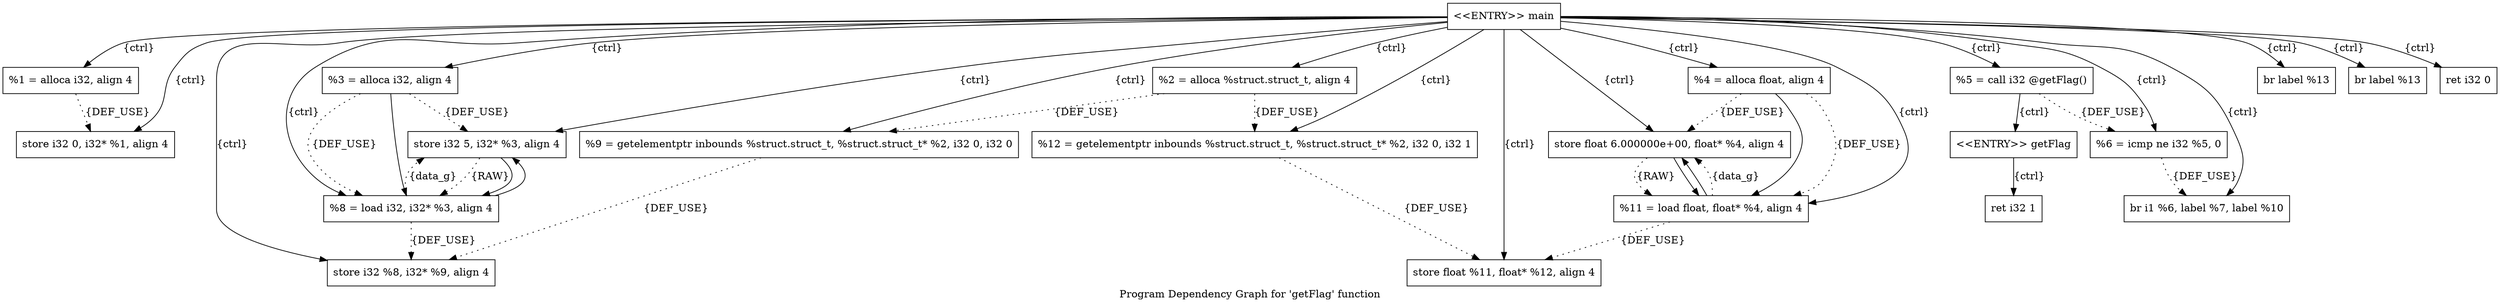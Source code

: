 digraph "Program Dependency Graph for 'getFlag' function" {
	label="Program Dependency Graph for 'getFlag' function";
graph [ splines=true ]
	Node0x7ff39e508370 [shape=record,label="{\<\<ENTRY\>\> getFlag}"];
	Node0x7ff39e508370 -> Node0x7ff39e5083c0[style=solid, label = "{ctrl}"];
	Node0x7ff39e5083c0 [shape=record,label="{  ret i32 1}"];
	Node0x7ff39e508550 [shape=record,label="{  %1 = alloca i32, align 4}"];
	Node0x7ff39e508550 -> Node0x7ff39e508d20[style=dotted,label = "{DEF_USE}" ];
	Node0x7ff39e508d20 [shape=record,label="{  store i32 0, i32* %1, align 4}"];
	Node0x7ff39e508f80 [shape=record,label="{  %2 = alloca %struct.struct_t, align 4}"];
	Node0x7ff39e508f80 -> Node0x7ff39e508d00[style=dotted,label = "{DEF_USE}" ];
	Node0x7ff39e508f80 -> Node0x7ff39e509b70[style=dotted,label = "{DEF_USE}" ];
	Node0x7ff39e508d00 [shape=record,label="{  %9 = getelementptr inbounds %struct.struct_t, %struct.struct_t* %2, i32 0, i32 0}"];
	Node0x7ff39e508d00 -> Node0x7ff39e509fd0[style=dotted,label = "{DEF_USE}" ];
	Node0x7ff39e509b70 [shape=record,label="{  %12 = getelementptr inbounds %struct.struct_t, %struct.struct_t* %2, i32 0, i32 1}"];
	Node0x7ff39e509b70 -> Node0x7ff39e50a120[style=dotted,label = "{DEF_USE}" ];
	Node0x7ff39e508f60 [shape=record,label="{  %3 = alloca i32, align 4}"];
	Node0x7ff39e508f60 -> Node0x7ff39e509c40[style=dotted,label = "{DEF_USE}" ];
	Node0x7ff39e508f60 -> Node0x7ff39e509d10[style=dotted,label = "{DEF_USE}" ];
	Node0x7ff39e508f60 -> Node0x7ff39e509d10;
	Node0x7ff39e509c40 [shape=record,label="{  store i32 5, i32* %3, align 4}"];
	Node0x7ff39e509c40 -> Node0x7ff39e509d10[style=dotted,label = "{RAW} "];
	Node0x7ff39e509c40 -> Node0x7ff39e509d10;
	Node0x7ff39e509d10 [shape=record,label="{  %8 = load i32, i32* %3, align 4}"];
	Node0x7ff39e509d10 -> Node0x7ff39e509c40[style=dotted, label = "{data_g}"];
	Node0x7ff39e509d10 -> Node0x7ff39e509fd0[style=dotted,label = "{DEF_USE}" ];
	Node0x7ff39e509d10 -> Node0x7ff39e509c40;
	Node0x7ff39e509d60 [shape=record,label="{  %4 = alloca float, align 4}"];
	Node0x7ff39e509d60 -> Node0x7ff39e509db0[style=dotted,label = "{DEF_USE}" ];
	Node0x7ff39e509d60 -> Node0x7ff39e509e00[style=dotted,label = "{DEF_USE}" ];
	Node0x7ff39e509d60 -> Node0x7ff39e509e00;
	Node0x7ff39e509db0 [shape=record,label="{  store float 6.000000e+00, float* %4, align 4}"];
	Node0x7ff39e509db0 -> Node0x7ff39e509e00[style=dotted,label = "{RAW} "];
	Node0x7ff39e509db0 -> Node0x7ff39e509e00;
	Node0x7ff39e509e00 [shape=record,label="{  %11 = load float, float* %4, align 4}"];
	Node0x7ff39e509e00 -> Node0x7ff39e509db0[style=dotted, label = "{data_g}"];
	Node0x7ff39e509e00 -> Node0x7ff39e50a120[style=dotted,label = "{DEF_USE}" ];
	Node0x7ff39e509e00 -> Node0x7ff39e509db0;
	Node0x7ff39e509e50 [shape=record,label="{  %5 = call i32 @getFlag()}"];
	Node0x7ff39e509e50 -> Node0x7ff39e509f00[style=dotted,label = "{DEF_USE}" ];
	Node0x7ff39e509e50 -> Node0x7ff39e508370[style=solid, label = "{ctrl}"];
	Node0x7ff39e509f00 [shape=record,label="{  %6 = icmp ne i32 %5, 0}"];
	Node0x7ff39e509f00 -> Node0x7ff39e509f50[style=dotted,label = "{DEF_USE}" ];
	Node0x7ff39e509f50 [shape=record,label="{  br i1 %6, label %7, label %10}"];
	Node0x7ff39e509fd0 [shape=record,label="{  store i32 %8, i32* %9, align 4}"];
	Node0x7ff39e50a120 [shape=record,label="{  store float %11, float* %12, align 4}"];
	Node0x7ff39e50a1a0 [shape=record,label="{\<\<ENTRY\>\> main}"];
	Node0x7ff39e50a1a0 -> Node0x7ff39e508550[style=solid, label = "{ctrl}"];
	Node0x7ff39e50a1a0 -> Node0x7ff39e508f80[style=solid, label = "{ctrl}"];
	Node0x7ff39e50a1a0 -> Node0x7ff39e508f60[style=solid, label = "{ctrl}"];
	Node0x7ff39e50a1a0 -> Node0x7ff39e509d60[style=solid, label = "{ctrl}"];
	Node0x7ff39e50a1a0 -> Node0x7ff39e508d20[style=solid, label = "{ctrl}"];
	Node0x7ff39e50a1a0 -> Node0x7ff39e509c40[style=solid, label = "{ctrl}"];
	Node0x7ff39e50a1a0 -> Node0x7ff39e509db0[style=solid, label = "{ctrl}"];
	Node0x7ff39e50a1a0 -> Node0x7ff39e509e50[style=solid, label = "{ctrl}"];
	Node0x7ff39e50a1a0 -> Node0x7ff39e509f00[style=solid, label = "{ctrl}"];
	Node0x7ff39e50a1a0 -> Node0x7ff39e509f50[style=solid, label = "{ctrl}"];
	Node0x7ff39e50a1a0 -> Node0x7ff39e509d10[style=solid, label = "{ctrl}"];
	Node0x7ff39e50a1a0 -> Node0x7ff39e508d00[style=solid, label = "{ctrl}"];
	Node0x7ff39e50a1a0 -> Node0x7ff39e509fd0[style=solid, label = "{ctrl}"];
	Node0x7ff39e50a1a0 -> Node0x7ff39e50a1f0[style=solid, label = "{ctrl}"];
	Node0x7ff39e50a1a0 -> Node0x7ff39e509e00[style=solid, label = "{ctrl}"];
	Node0x7ff39e50a1a0 -> Node0x7ff39e509b70[style=solid, label = "{ctrl}"];
	Node0x7ff39e50a1a0 -> Node0x7ff39e50a120[style=solid, label = "{ctrl}"];
	Node0x7ff39e50a1a0 -> Node0x7ff39e50a2d0[style=solid, label = "{ctrl}"];
	Node0x7ff39e50a1a0 -> Node0x7ff39e50a320[style=solid, label = "{ctrl}"];
	Node0x7ff39e50a1f0 [shape=record,label="{  br label %13}"];
	Node0x7ff39e50a2d0 [shape=record,label="{  br label %13}"];
	Node0x7ff39e50a320 [shape=record,label="{  ret i32 0}"];
}
